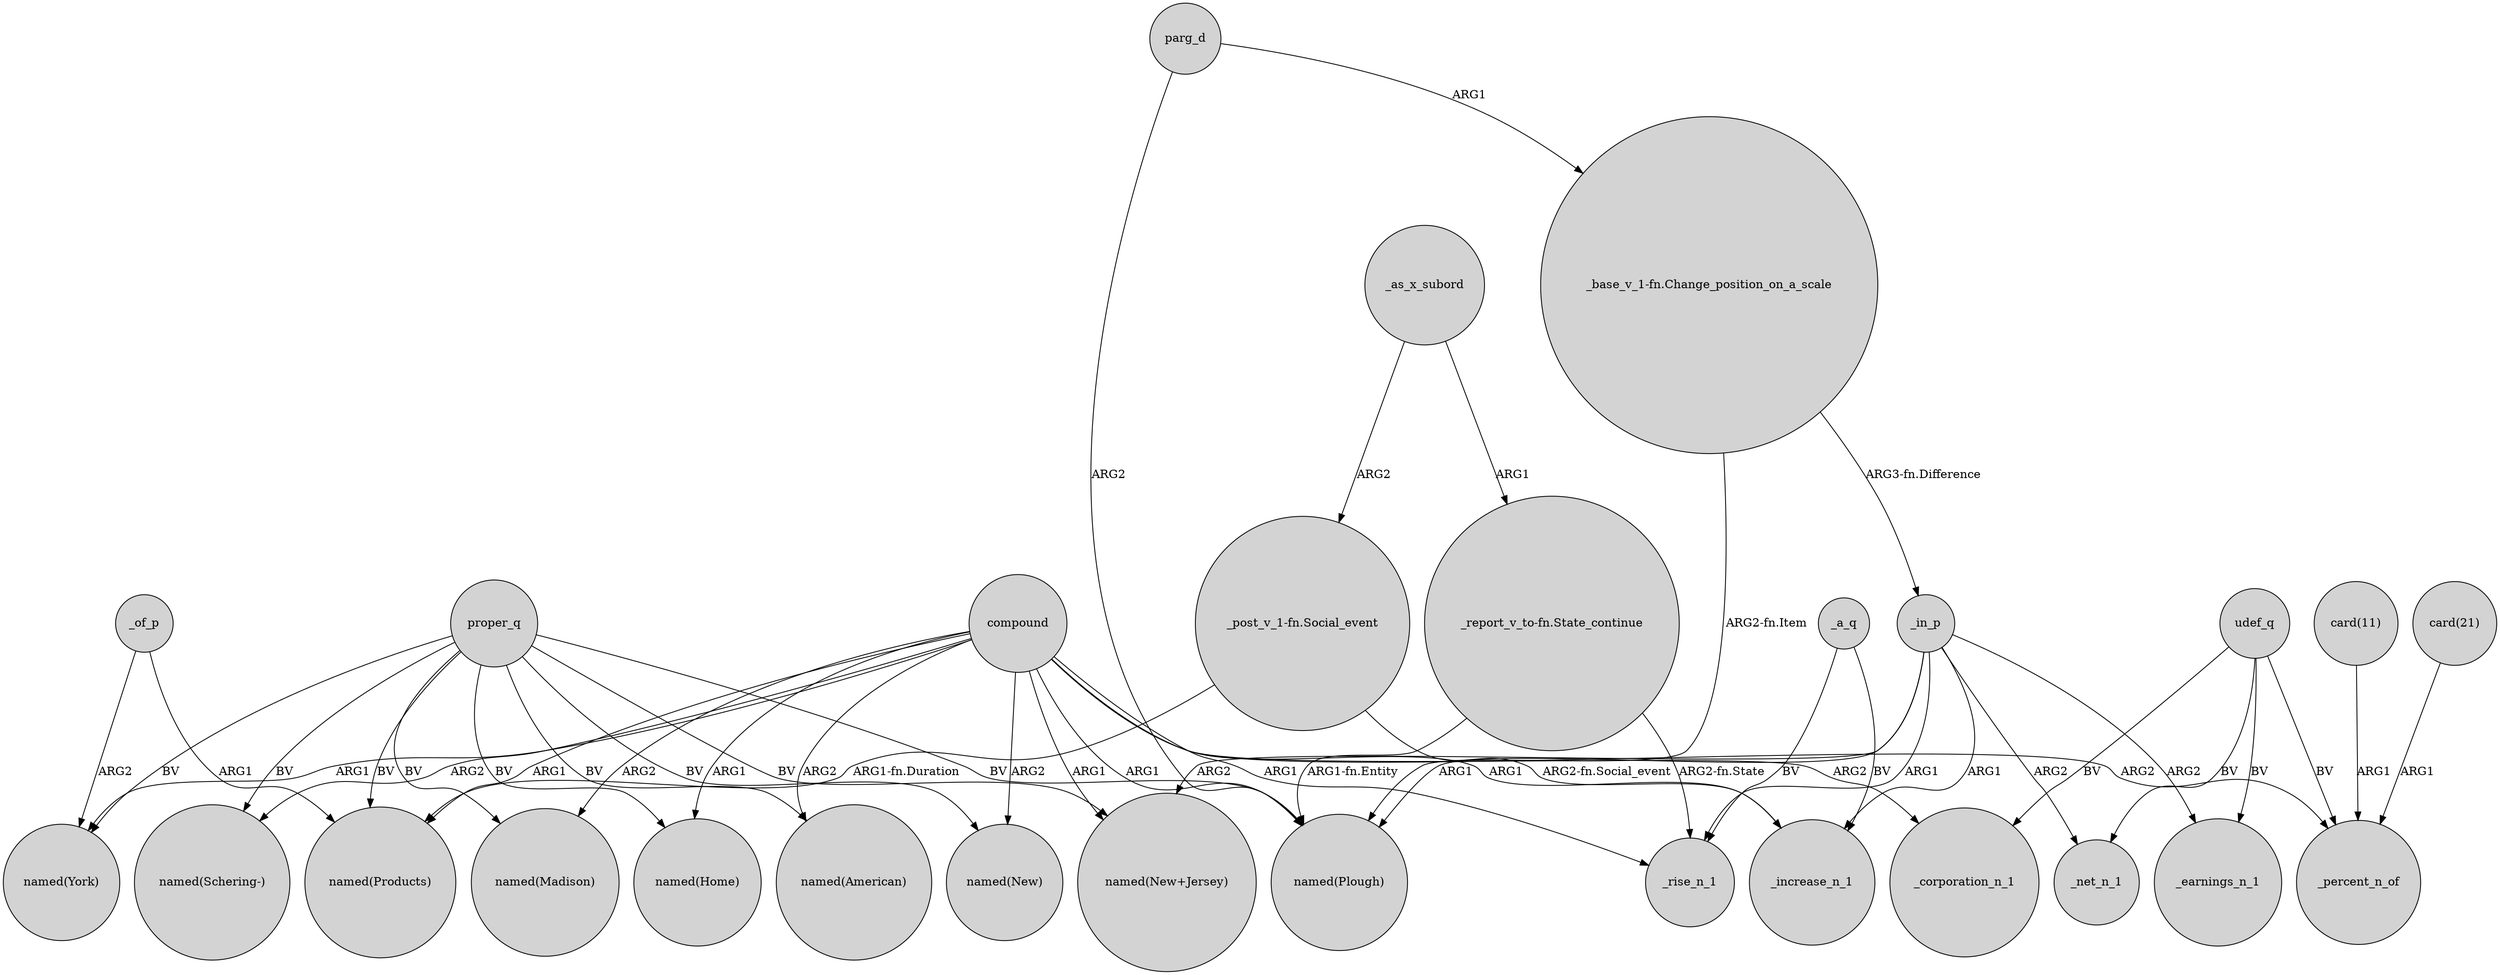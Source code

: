 digraph {
	node [shape=circle style=filled]
	"_base_v_1-fn.Change_position_on_a_scale" -> "named(Plough)" [label="ARG2-fn.Item"]
	_a_q -> _rise_n_1 [label=BV]
	proper_q -> "named(New+Jersey)" [label=BV]
	compound -> "named(Madison)" [label=ARG2]
	_in_p -> _net_n_1 [label=ARG2]
	"_report_v_to-fn.State_continue" -> "named(Plough)" [label="ARG1-fn.Entity"]
	proper_q -> "named(Schering-)" [label=BV]
	compound -> _increase_n_1 [label=ARG1]
	compound -> _rise_n_1 [label=ARG1]
	compound -> "named(Plough)" [label=ARG1]
	parg_d -> "_base_v_1-fn.Change_position_on_a_scale" [label=ARG1]
	parg_d -> "named(Plough)" [label=ARG2]
	compound -> "named(New)" [label=ARG2]
	proper_q -> "named(Plough)" [label=BV]
	"_report_v_to-fn.State_continue" -> _rise_n_1 [label="ARG2-fn.State"]
	compound -> "named(New+Jersey)" [label=ARG1]
	proper_q -> "named(New)" [label=BV]
	proper_q -> "named(Products)" [label=BV]
	_in_p -> "named(New+Jersey)" [label=ARG2]
	_in_p -> "named(Plough)" [label=ARG1]
	proper_q -> "named(York)" [label=BV]
	proper_q -> "named(Madison)" [label=BV]
	_in_p -> _earnings_n_1 [label=ARG2]
	"_post_v_1-fn.Social_event" -> "named(Products)" [label="ARG1-fn.Duration"]
	compound -> "named(Products)" [label=ARG1]
	proper_q -> "named(Home)" [label=BV]
	compound -> "named(Home)" [label=ARG1]
	udef_q -> _earnings_n_1 [label=BV]
	udef_q -> _percent_n_of [label=BV]
	udef_q -> _net_n_1 [label=BV]
	compound -> _percent_n_of [label=ARG2]
	"card(11)" -> _percent_n_of [label=ARG1]
	_as_x_subord -> "_post_v_1-fn.Social_event" [label=ARG2]
	"_post_v_1-fn.Social_event" -> _increase_n_1 [label="ARG2-fn.Social_event"]
	_a_q -> _increase_n_1 [label=BV]
	_of_p -> "named(Products)" [label=ARG1]
	compound -> _corporation_n_1 [label=ARG2]
	udef_q -> _corporation_n_1 [label=BV]
	compound -> "named(American)" [label=ARG2]
	compound -> "named(York)" [label=ARG1]
	proper_q -> "named(American)" [label=BV]
	_in_p -> _rise_n_1 [label=ARG1]
	_in_p -> _increase_n_1 [label=ARG1]
	_of_p -> "named(York)" [label=ARG2]
	"card(21)" -> _percent_n_of [label=ARG1]
	"_base_v_1-fn.Change_position_on_a_scale" -> _in_p [label="ARG3-fn.Difference"]
	_as_x_subord -> "_report_v_to-fn.State_continue" [label=ARG1]
	compound -> "named(Schering-)" [label=ARG2]
}

